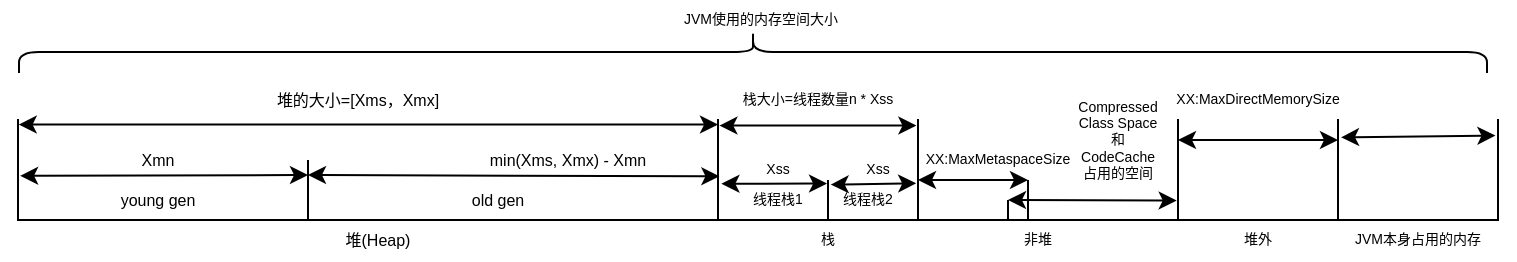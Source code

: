 <mxfile version="12.1.7" type="device" pages="1"><diagram id="NveevbzKDx06Ne2OvX-3" name="第 1 页"><mxGraphModel dx="178" dy="278" grid="1" gridSize="10" guides="1" tooltips="1" connect="1" arrows="1" fold="1" page="1" pageScale="1" pageWidth="827" pageHeight="1169" math="0" shadow="0"><root><mxCell id="0"/><mxCell id="1" parent="0"/><mxCell id="Pw_vxDbxmuribpIEjmK8-1" value="" style="shape=partialRectangle;whiteSpace=wrap;html=1;bottom=1;right=1;left=1;top=0;fillColor=none;routingCenterX=-0.5;fontSize=8;" vertex="1" parent="1"><mxGeometry x="40" y="270" width="350" height="50" as="geometry"/></mxCell><mxCell id="Pw_vxDbxmuribpIEjmK8-3" value="" style="endArrow=classic;startArrow=classic;html=1;exitX=0.001;exitY=0.046;exitDx=0;exitDy=0;exitPerimeter=0;entryX=1;entryY=0.046;entryDx=0;entryDy=0;entryPerimeter=0;fontSize=8;" edge="1" parent="1" source="Pw_vxDbxmuribpIEjmK8-1" target="Pw_vxDbxmuribpIEjmK8-1"><mxGeometry width="50" height="50" relative="1" as="geometry"><mxPoint x="70" y="310" as="sourcePoint"/><mxPoint x="120" y="260" as="targetPoint"/></mxGeometry></mxCell><mxCell id="Pw_vxDbxmuribpIEjmK8-5" value="堆(Heap)" style="text;html=1;strokeColor=none;fillColor=none;align=center;verticalAlign=middle;whiteSpace=wrap;rounded=0;fontSize=8;" vertex="1" parent="1"><mxGeometry x="190" y="320" width="60" height="20" as="geometry"/></mxCell><mxCell id="Pw_vxDbxmuribpIEjmK8-6" value="堆的大小=[Xms，Xmx]" style="text;html=1;strokeColor=none;fillColor=none;align=center;verticalAlign=middle;whiteSpace=wrap;rounded=0;fontSize=8;" vertex="1" parent="1"><mxGeometry x="130" y="250" width="160" height="20" as="geometry"/></mxCell><mxCell id="Pw_vxDbxmuribpIEjmK8-8" value="" style="line;strokeWidth=1;direction=south;html=1;fontSize=8;" vertex="1" parent="1"><mxGeometry x="180" y="290" width="10" height="30" as="geometry"/></mxCell><mxCell id="Pw_vxDbxmuribpIEjmK8-9" value="" style="endArrow=classic;startArrow=classic;html=1;fontSize=8;entryX=0.25;entryY=0.5;entryDx=0;entryDy=0;entryPerimeter=0;exitX=0.003;exitY=0.558;exitDx=0;exitDy=0;exitPerimeter=0;" edge="1" parent="1" source="Pw_vxDbxmuribpIEjmK8-1" target="Pw_vxDbxmuribpIEjmK8-8"><mxGeometry width="50" height="50" relative="1" as="geometry"><mxPoint x="100" y="340" as="sourcePoint"/><mxPoint x="150" y="290" as="targetPoint"/></mxGeometry></mxCell><mxCell id="Pw_vxDbxmuribpIEjmK8-10" value="Xmn" style="text;html=1;strokeColor=none;fillColor=none;align=center;verticalAlign=middle;whiteSpace=wrap;rounded=0;fontSize=8;" vertex="1" parent="1"><mxGeometry x="90" y="280" width="40" height="20" as="geometry"/></mxCell><mxCell id="Pw_vxDbxmuribpIEjmK8-11" value="" style="endArrow=classic;startArrow=classic;html=1;fontSize=8;entryX=1.002;entryY=0.563;entryDx=0;entryDy=0;exitX=0.25;exitY=0.5;exitDx=0;exitDy=0;exitPerimeter=0;entryPerimeter=0;" edge="1" parent="1" source="Pw_vxDbxmuribpIEjmK8-8" target="Pw_vxDbxmuribpIEjmK8-1"><mxGeometry width="50" height="50" relative="1" as="geometry"><mxPoint x="200" y="300" as="sourcePoint"/><mxPoint x="329" y="300" as="targetPoint"/></mxGeometry></mxCell><mxCell id="Pw_vxDbxmuribpIEjmK8-12" value="min(Xms, Xmx) - Xmn" style="text;html=1;strokeColor=none;fillColor=none;align=center;verticalAlign=middle;whiteSpace=wrap;rounded=0;fontSize=8;" vertex="1" parent="1"><mxGeometry x="270" y="280" width="90" height="20" as="geometry"/></mxCell><mxCell id="Pw_vxDbxmuribpIEjmK8-13" value="young&amp;nbsp;gen" style="text;html=1;strokeColor=none;fillColor=none;align=center;verticalAlign=middle;whiteSpace=wrap;rounded=0;fontSize=8;" vertex="1" parent="1"><mxGeometry x="90" y="300" width="40" height="20" as="geometry"/></mxCell><mxCell id="Pw_vxDbxmuribpIEjmK8-14" value="old&amp;nbsp;gen" style="text;html=1;strokeColor=none;fillColor=none;align=center;verticalAlign=middle;whiteSpace=wrap;rounded=0;fontSize=8;" vertex="1" parent="1"><mxGeometry x="260" y="300" width="40" height="20" as="geometry"/></mxCell><mxCell id="Pw_vxDbxmuribpIEjmK8-17" value="" style="shape=partialRectangle;whiteSpace=wrap;html=1;bottom=1;right=1;left=1;top=0;fillColor=none;routingCenterX=-0.5;strokeWidth=1;fontSize=8;" vertex="1" parent="1"><mxGeometry x="390" y="270" width="100" height="50" as="geometry"/></mxCell><mxCell id="Pw_vxDbxmuribpIEjmK8-19" value="" style="line;strokeWidth=1;direction=south;html=1;fontSize=8;" vertex="1" parent="1"><mxGeometry x="440" y="300" width="10" height="20" as="geometry"/></mxCell><mxCell id="Pw_vxDbxmuribpIEjmK8-21" value="" style="endArrow=classic;startArrow=classic;html=1;fontSize=8;exitX=0.017;exitY=0.637;exitDx=0;exitDy=0;entryX=0.089;entryY=0.547;entryDx=0;entryDy=0;entryPerimeter=0;exitPerimeter=0;" edge="1" parent="1" source="Pw_vxDbxmuribpIEjmK8-17" target="Pw_vxDbxmuribpIEjmK8-19"><mxGeometry width="50" height="50" relative="1" as="geometry"><mxPoint x="440" y="250" as="sourcePoint"/><mxPoint x="490" y="200" as="targetPoint"/></mxGeometry></mxCell><mxCell id="Pw_vxDbxmuribpIEjmK8-22" value="" style="endArrow=classic;startArrow=classic;html=1;fontSize=8;exitX=0.115;exitY=0.366;exitDx=0;exitDy=0;entryX=0.991;entryY=0.633;entryDx=0;entryDy=0;exitPerimeter=0;entryPerimeter=0;" edge="1" parent="1" source="Pw_vxDbxmuribpIEjmK8-19" target="Pw_vxDbxmuribpIEjmK8-17"><mxGeometry width="50" height="50" relative="1" as="geometry"><mxPoint x="445" y="295" as="sourcePoint"/><mxPoint x="499.33" y="295.55" as="targetPoint"/></mxGeometry></mxCell><mxCell id="Pw_vxDbxmuribpIEjmK8-23" value="Xss" style="text;html=1;strokeColor=none;fillColor=none;align=center;verticalAlign=middle;whiteSpace=wrap;rounded=0;fontSize=7;" vertex="1" parent="1"><mxGeometry x="400" y="285" width="40" height="20" as="geometry"/></mxCell><mxCell id="Pw_vxDbxmuribpIEjmK8-24" value="Xss" style="text;html=1;strokeColor=none;fillColor=none;align=center;verticalAlign=middle;whiteSpace=wrap;rounded=0;fontSize=7;" vertex="1" parent="1"><mxGeometry x="450" y="285" width="40" height="20" as="geometry"/></mxCell><mxCell id="Pw_vxDbxmuribpIEjmK8-25" value="栈" style="text;html=1;strokeColor=none;fillColor=none;align=center;verticalAlign=middle;whiteSpace=wrap;rounded=0;fontSize=7;" vertex="1" parent="1"><mxGeometry x="425" y="320" width="40" height="20" as="geometry"/></mxCell><mxCell id="Pw_vxDbxmuribpIEjmK8-26" value="" style="endArrow=classic;startArrow=classic;html=1;fontSize=7;exitX=0.007;exitY=0.056;exitDx=0;exitDy=0;exitPerimeter=0;entryX=0.992;entryY=0.056;entryDx=0;entryDy=0;entryPerimeter=0;" edge="1" parent="1" source="Pw_vxDbxmuribpIEjmK8-17" target="Pw_vxDbxmuribpIEjmK8-17"><mxGeometry width="50" height="50" relative="1" as="geometry"><mxPoint x="430" y="250" as="sourcePoint"/><mxPoint x="480" y="200" as="targetPoint"/></mxGeometry></mxCell><mxCell id="Pw_vxDbxmuribpIEjmK8-28" value="线程栈1" style="text;html=1;strokeColor=none;fillColor=none;align=center;verticalAlign=middle;whiteSpace=wrap;rounded=0;fontSize=7;" vertex="1" parent="1"><mxGeometry x="400" y="300" width="40" height="20" as="geometry"/></mxCell><mxCell id="Pw_vxDbxmuribpIEjmK8-29" value="线程栈2" style="text;html=1;strokeColor=none;fillColor=none;align=center;verticalAlign=middle;whiteSpace=wrap;rounded=0;fontSize=7;" vertex="1" parent="1"><mxGeometry x="445" y="300" width="40" height="20" as="geometry"/></mxCell><mxCell id="Pw_vxDbxmuribpIEjmK8-30" value="栈大小=线程数量n * Xss" style="text;html=1;strokeColor=none;fillColor=none;align=center;verticalAlign=middle;whiteSpace=wrap;rounded=0;fontSize=7;" vertex="1" parent="1"><mxGeometry x="400" y="250" width="80" height="20" as="geometry"/></mxCell><mxCell id="Pw_vxDbxmuribpIEjmK8-31" value="" style="shape=partialRectangle;whiteSpace=wrap;html=1;bottom=1;right=1;left=1;top=0;fillColor=none;routingCenterX=-0.5;strokeWidth=1;fontSize=7;" vertex="1" parent="1"><mxGeometry x="490" y="270" width="130" height="50" as="geometry"/></mxCell><mxCell id="Pw_vxDbxmuribpIEjmK8-33" value="" style="line;strokeWidth=1;direction=south;html=1;fontSize=7;" vertex="1" parent="1"><mxGeometry x="540" y="300" width="10" height="20" as="geometry"/></mxCell><mxCell id="Pw_vxDbxmuribpIEjmK8-34" value="" style="endArrow=classic;startArrow=classic;html=1;fontSize=7;exitX=0;exitY=0.6;exitDx=0;exitDy=0;exitPerimeter=0;entryX=0;entryY=0.5;entryDx=0;entryDy=0;entryPerimeter=0;strokeWidth=1;" edge="1" parent="1" source="Pw_vxDbxmuribpIEjmK8-31" target="Pw_vxDbxmuribpIEjmK8-33"><mxGeometry width="50" height="50" relative="1" as="geometry"><mxPoint x="550" y="320" as="sourcePoint"/><mxPoint x="600" y="270" as="targetPoint"/></mxGeometry></mxCell><mxCell id="Pw_vxDbxmuribpIEjmK8-35" value="XX:MaxMetaspaceSize" style="text;html=1;strokeColor=none;fillColor=none;align=center;verticalAlign=middle;whiteSpace=wrap;rounded=0;fontSize=7;" vertex="1" parent="1"><mxGeometry x="485" y="280" width="90" height="20" as="geometry"/></mxCell><mxCell id="Pw_vxDbxmuribpIEjmK8-36" value="" style="line;strokeWidth=1;direction=south;html=1;fontSize=7;" vertex="1" parent="1"><mxGeometry x="530" y="310" width="10" height="10" as="geometry"/></mxCell><mxCell id="Pw_vxDbxmuribpIEjmK8-41" value="" style="endArrow=classic;startArrow=classic;html=1;fontSize=7;exitX=0;exitY=0.6;exitDx=0;exitDy=0;exitPerimeter=0;entryX=0.995;entryY=0.806;entryDx=0;entryDy=0;entryPerimeter=0;strokeWidth=1;" edge="1" parent="1" target="Pw_vxDbxmuribpIEjmK8-31"><mxGeometry width="50" height="50" relative="1" as="geometry"><mxPoint x="535" y="310" as="sourcePoint"/><mxPoint x="590" y="310" as="targetPoint"/></mxGeometry></mxCell><mxCell id="Pw_vxDbxmuribpIEjmK8-42" value="Compressed Class&amp;nbsp;Space和CodeCache占用的空间" style="text;html=1;strokeColor=none;fillColor=none;align=center;verticalAlign=middle;whiteSpace=wrap;rounded=0;fontSize=7;" vertex="1" parent="1"><mxGeometry x="570" y="255" width="40" height="50" as="geometry"/></mxCell><mxCell id="Pw_vxDbxmuribpIEjmK8-43" value="" style="shape=partialRectangle;whiteSpace=wrap;html=1;bottom=1;right=1;left=1;top=0;fillColor=none;routingCenterX=-0.5;strokeWidth=1;fontSize=7;" vertex="1" parent="1"><mxGeometry x="620" y="270" width="80" height="50" as="geometry"/></mxCell><mxCell id="Pw_vxDbxmuribpIEjmK8-44" value="" style="endArrow=classic;startArrow=classic;html=1;fontSize=7;exitX=0;exitY=0.6;exitDx=0;exitDy=0;exitPerimeter=0;strokeWidth=1;" edge="1" parent="1"><mxGeometry width="50" height="50" relative="1" as="geometry"><mxPoint x="620" y="280" as="sourcePoint"/><mxPoint x="700" y="280" as="targetPoint"/></mxGeometry></mxCell><mxCell id="Pw_vxDbxmuribpIEjmK8-45" value="XX:MaxDirectMemorySize" style="text;html=1;strokeColor=none;fillColor=none;align=center;verticalAlign=middle;whiteSpace=wrap;rounded=0;fontSize=7;" vertex="1" parent="1"><mxGeometry x="640" y="250" width="40" height="20" as="geometry"/></mxCell><mxCell id="Pw_vxDbxmuribpIEjmK8-46" value="非堆" style="text;html=1;strokeColor=none;fillColor=none;align=center;verticalAlign=middle;whiteSpace=wrap;rounded=0;fontSize=7;" vertex="1" parent="1"><mxGeometry x="530" y="320" width="40" height="20" as="geometry"/></mxCell><mxCell id="Pw_vxDbxmuribpIEjmK8-47" value="堆外" style="text;html=1;strokeColor=none;fillColor=none;align=center;verticalAlign=middle;whiteSpace=wrap;rounded=0;fontSize=7;" vertex="1" parent="1"><mxGeometry x="640" y="320" width="40" height="20" as="geometry"/></mxCell><mxCell id="Pw_vxDbxmuribpIEjmK8-48" value="" style="shape=partialRectangle;whiteSpace=wrap;html=1;bottom=1;right=1;left=1;top=0;fillColor=none;routingCenterX=-0.5;strokeWidth=1;fontSize=7;" vertex="1" parent="1"><mxGeometry x="700" y="270" width="80" height="50" as="geometry"/></mxCell><mxCell id="Pw_vxDbxmuribpIEjmK8-49" value="JVM本身占用的内存" style="text;html=1;strokeColor=none;fillColor=none;align=center;verticalAlign=middle;whiteSpace=wrap;rounded=0;fontSize=7;" vertex="1" parent="1"><mxGeometry x="705" y="320" width="70" height="20" as="geometry"/></mxCell><mxCell id="Pw_vxDbxmuribpIEjmK8-50" value="" style="shape=curlyBracket;whiteSpace=wrap;html=1;rounded=1;strokeWidth=1;fontSize=7;rotation=90;" vertex="1" parent="1"><mxGeometry x="397" y="-131" width="21" height="734" as="geometry"/></mxCell><mxCell id="Pw_vxDbxmuribpIEjmK8-51" value="JVM使用的内存空间大小" style="text;html=1;strokeColor=none;fillColor=none;align=center;verticalAlign=middle;whiteSpace=wrap;rounded=0;fontSize=7;" vertex="1" parent="1"><mxGeometry x="372" y="210" width="79" height="20" as="geometry"/></mxCell><mxCell id="Pw_vxDbxmuribpIEjmK8-52" value="" style="endArrow=classic;startArrow=classic;html=1;strokeWidth=1;fontSize=7;exitX=0.019;exitY=0.173;exitDx=0;exitDy=0;exitPerimeter=0;entryX=0.984;entryY=0.155;entryDx=0;entryDy=0;entryPerimeter=0;" edge="1" parent="1" source="Pw_vxDbxmuribpIEjmK8-48" target="Pw_vxDbxmuribpIEjmK8-48"><mxGeometry width="50" height="50" relative="1" as="geometry"><mxPoint x="710" y="310" as="sourcePoint"/><mxPoint x="760" y="260" as="targetPoint"/></mxGeometry></mxCell></root></mxGraphModel></diagram></mxfile>